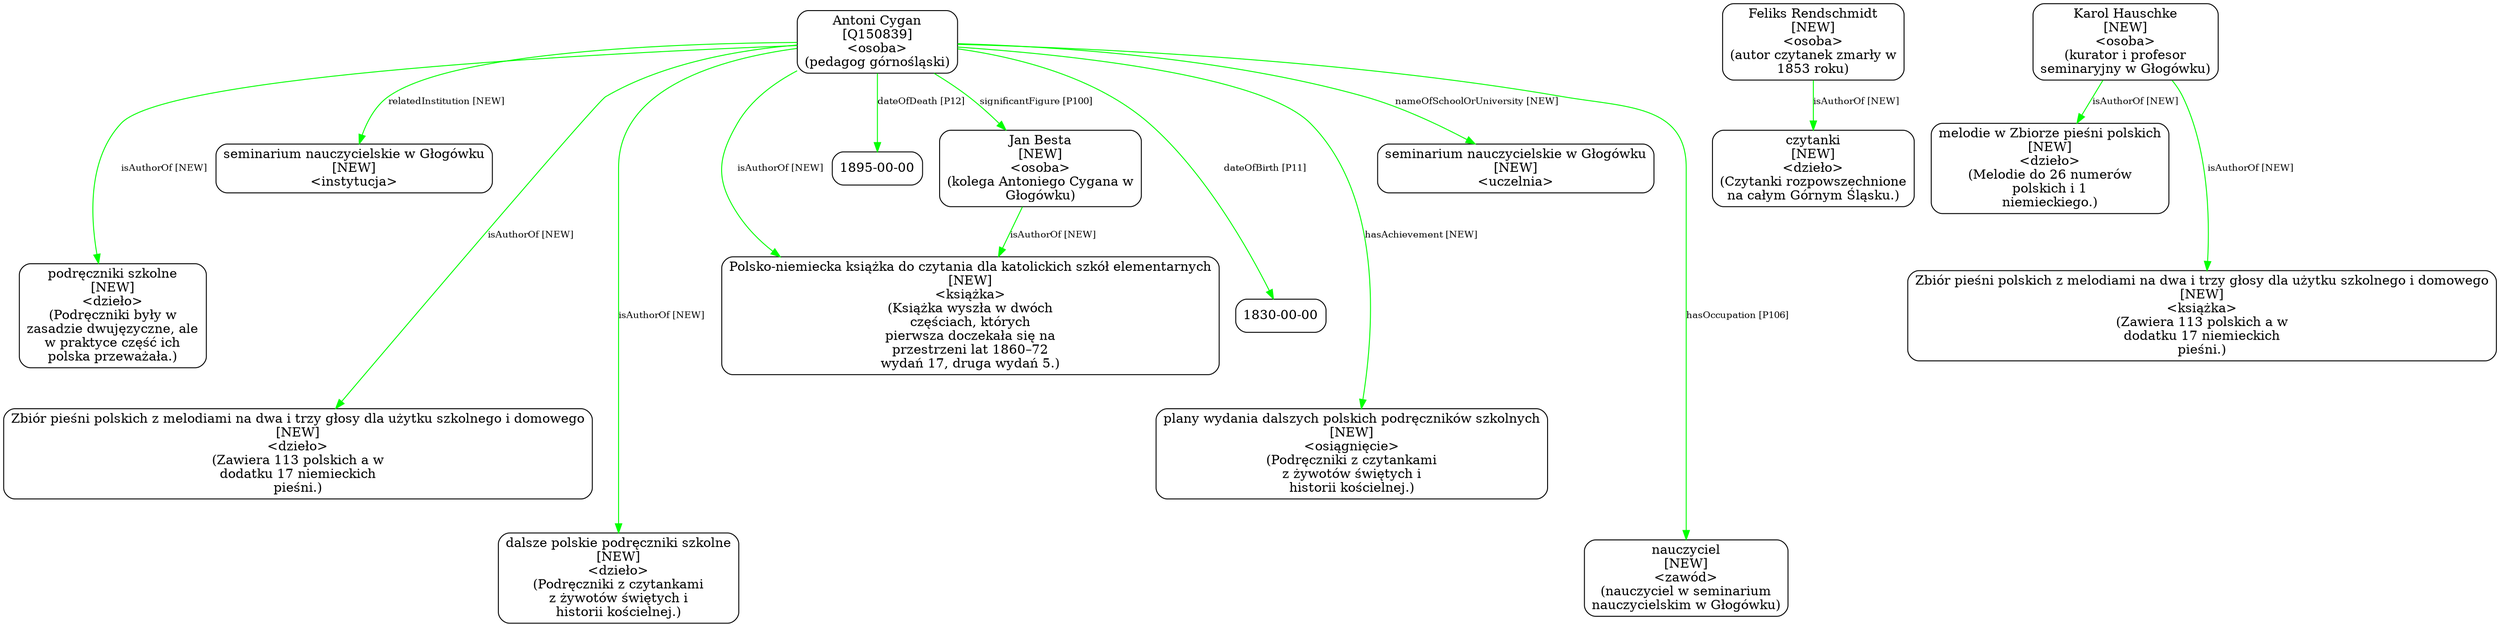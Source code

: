 digraph {
	node [shape=box,
		style=rounded
	];
	edge [fontsize=10];
	"Antoni Cygan
[Q150839]
<osoba>
(pedagog górnośląski)"	[color=black,
		label="Antoni Cygan
[Q150839]
<osoba>
(pedagog górnośląski)"];
	"Jan Besta
[NEW]
<osoba>
(kolega Antoniego Cygana w
Głogówku)"	[color=black,
		label="Jan Besta
[NEW]
<osoba>
(kolega Antoniego Cygana w
Głogówku)"];
	"Antoni Cygan
[Q150839]
<osoba>
(pedagog górnośląski)" -> "Jan Besta
[NEW]
<osoba>
(kolega Antoniego Cygana w
Głogówku)"	[color=green,
		label="significantFigure [P100]"];
	"Antoni Cygan
[Q150839]
<osoba>
(pedagog górnośląski)" -> "seminarium nauczycielskie w Głogówku
[NEW]
<instytucja>"	[color=green,
		label="relatedInstitution [NEW]",
		minlen=1];
	"Antoni Cygan
[Q150839]
<osoba>
(pedagog górnośląski)" -> "podręczniki szkolne
[NEW]
<dzieło>
(Podręczniki były w
zasadzie dwujęzyczne, ale
w praktyce część ich
polska przeważała.)"	[color=green,
		label="isAuthorOf [NEW]",
		minlen=2];
	"Antoni Cygan
[Q150839]
<osoba>
(pedagog górnośląski)" -> "Zbiór pieśni polskich z melodiami na dwa i trzy głosy dla użytku szkolnego i domowego
[NEW]
<dzieło>
(Zawiera 113 polskich \
a w
dodatku 17 niemieckich
pieśni.)"	[color=green,
		label="isAuthorOf [NEW]",
		minlen=3];
	"Antoni Cygan
[Q150839]
<osoba>
(pedagog górnośląski)" -> "dalsze polskie podręczniki szkolne
[NEW]
<dzieło>
(Podręczniki z czytankami
z żywotów świętych i
historii kościelnej.)"	[color=green,
		label="isAuthorOf [NEW]",
		minlen=4];
	"Antoni Cygan
[Q150839]
<osoba>
(pedagog górnośląski)" -> "1895-00-00"	[color=green,
		label="dateOfDeath [P12]",
		minlen=1];
	"Antoni Cygan
[Q150839]
<osoba>
(pedagog górnośląski)" -> "1830-00-00"	[color=green,
		label="dateOfBirth [P11]",
		minlen=2];
	"Antoni Cygan
[Q150839]
<osoba>
(pedagog górnośląski)" -> "plany wydania dalszych polskich podręczników szkolnych
[NEW]
<osiągnięcie>
(Podręczniki z czytankami
z żywotów świętych \
i
historii kościelnej.)"	[color=green,
		label="hasAchievement [NEW]",
		minlen=3];
	"Antoni Cygan
[Q150839]
<osoba>
(pedagog górnośląski)" -> "nauczyciel
[NEW]
<zawód>
(nauczyciel w seminarium
nauczycielskim w Głogówku)"	[color=green,
		label="hasOccupation [P106]",
		minlen=4];
	"Antoni Cygan
[Q150839]
<osoba>
(pedagog górnośląski)" -> "seminarium nauczycielskie w Głogówku
[NEW]
<uczelnia>"	[color=green,
		label="nameOfSchoolOrUniversity [NEW]",
		minlen=1];
	"Antoni Cygan
[Q150839]
<osoba>
(pedagog górnośląski)" -> "Polsko-niemiecka książka do czytania dla katolickich szkół elementarnych
[NEW]
<książka>
(Książka wyszła w dwóch
częściach, \
których
pierwsza doczekała się na
przestrzeni lat 1860–72
wydań 17, druga wydań 5.)"	[color=green,
		label="isAuthorOf [NEW]"];
	"Feliks Rendschmidt
[NEW]
<osoba>
(autor czytanek zmarły w
1853 roku)"	[color=black,
		label="Feliks Rendschmidt
[NEW]
<osoba>
(autor czytanek zmarły w
1853 roku)"];
	"Feliks Rendschmidt
[NEW]
<osoba>
(autor czytanek zmarły w
1853 roku)" -> "czytanki
[NEW]
<dzieło>
(Czytanki rozpowszechnione
na całym Górnym Śląsku.)"	[color=green,
		label="isAuthorOf [NEW]"];
	"Karol Hauschke
[NEW]
<osoba>
(kurator i profesor
seminaryjny w Głogówku)"	[color=black,
		label="Karol Hauschke
[NEW]
<osoba>
(kurator i profesor
seminaryjny w Głogówku)"];
	"Karol Hauschke
[NEW]
<osoba>
(kurator i profesor
seminaryjny w Głogówku)" -> "melodie w Zbiorze pieśni polskich
[NEW]
<dzieło>
(Melodie do 26 numerów
polskich i 1
niemieckiego.)"	[color=green,
		label="isAuthorOf [NEW]",
		minlen=1];
	"Karol Hauschke
[NEW]
<osoba>
(kurator i profesor
seminaryjny w Głogówku)" -> "Zbiór pieśni polskich z melodiami na dwa i trzy głosy dla użytku szkolnego i domowego
[NEW]
<książka>
(Zawiera 113 polskich \
a w
dodatku 17 niemieckich
pieśni.)"	[color=green,
		label="isAuthorOf [NEW]",
		minlen=2];
	"Jan Besta
[NEW]
<osoba>
(kolega Antoniego Cygana w
Głogówku)" -> "Polsko-niemiecka książka do czytania dla katolickich szkół elementarnych
[NEW]
<książka>
(Książka wyszła w dwóch
częściach, \
których
pierwsza doczekała się na
przestrzeni lat 1860–72
wydań 17, druga wydań 5.)"	[color=green,
		label="isAuthorOf [NEW]"];
}

